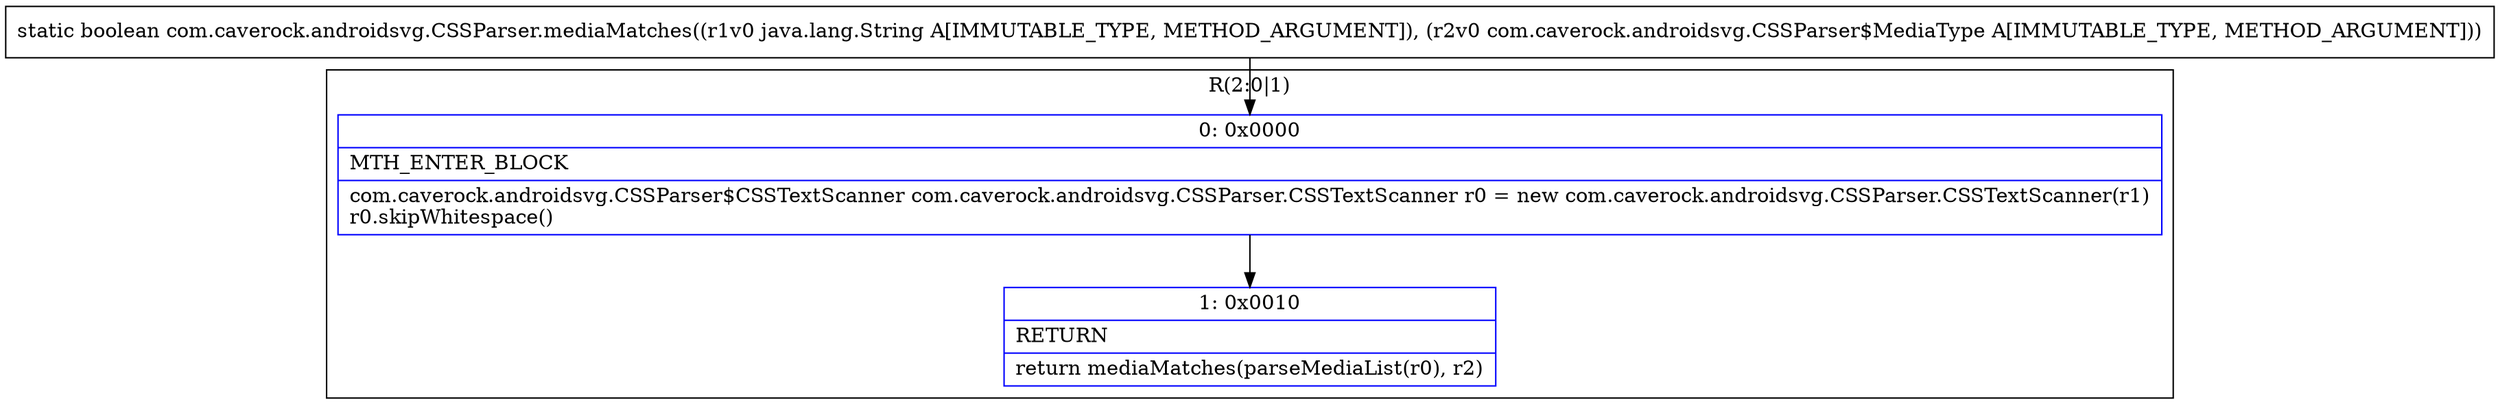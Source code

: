 digraph "CFG forcom.caverock.androidsvg.CSSParser.mediaMatches(Ljava\/lang\/String;Lcom\/caverock\/androidsvg\/CSSParser$MediaType;)Z" {
subgraph cluster_Region_1694659442 {
label = "R(2:0|1)";
node [shape=record,color=blue];
Node_0 [shape=record,label="{0\:\ 0x0000|MTH_ENTER_BLOCK\l|com.caverock.androidsvg.CSSParser$CSSTextScanner com.caverock.androidsvg.CSSParser.CSSTextScanner r0 = new com.caverock.androidsvg.CSSParser.CSSTextScanner(r1)\lr0.skipWhitespace()\l}"];
Node_1 [shape=record,label="{1\:\ 0x0010|RETURN\l|return mediaMatches(parseMediaList(r0), r2)\l}"];
}
MethodNode[shape=record,label="{static boolean com.caverock.androidsvg.CSSParser.mediaMatches((r1v0 java.lang.String A[IMMUTABLE_TYPE, METHOD_ARGUMENT]), (r2v0 com.caverock.androidsvg.CSSParser$MediaType A[IMMUTABLE_TYPE, METHOD_ARGUMENT])) }"];
MethodNode -> Node_0;
Node_0 -> Node_1;
}

